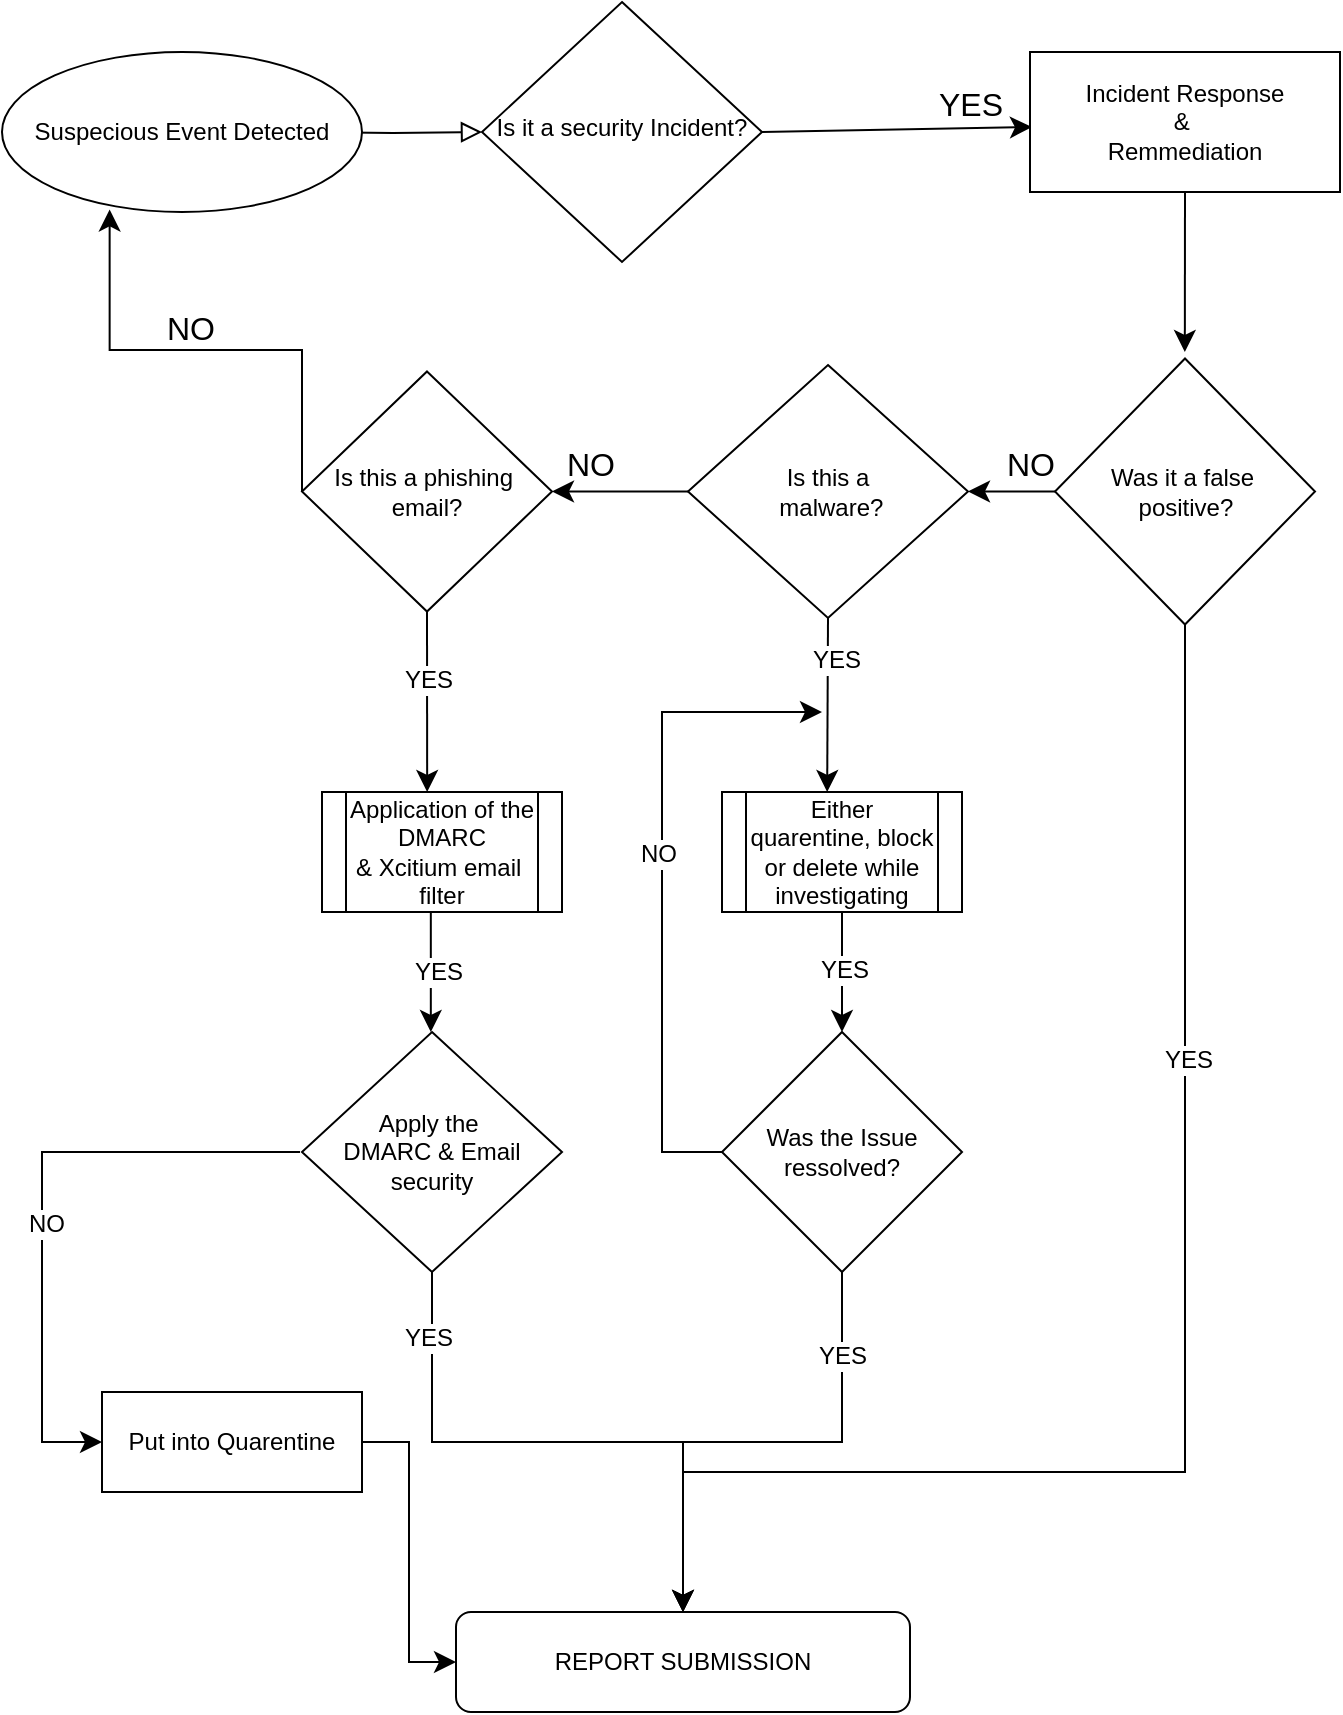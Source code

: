 <mxfile version="24.7.17">
  <diagram id="C5RBs43oDa-KdzZeNtuy" name="Page-1">
    <mxGraphModel dx="1318" dy="614" grid="1" gridSize="10" guides="1" tooltips="1" connect="1" arrows="1" fold="1" page="1" pageScale="1" pageWidth="827" pageHeight="1169" math="0" shadow="0">
      <root>
        <mxCell id="WIyWlLk6GJQsqaUBKTNV-0" />
        <mxCell id="WIyWlLk6GJQsqaUBKTNV-1" parent="WIyWlLk6GJQsqaUBKTNV-0" />
        <mxCell id="WIyWlLk6GJQsqaUBKTNV-2" value="" style="rounded=0;html=1;jettySize=auto;orthogonalLoop=1;fontSize=11;endArrow=block;endFill=0;endSize=8;strokeWidth=1;shadow=0;labelBackgroundColor=none;edgeStyle=orthogonalEdgeStyle;" parent="WIyWlLk6GJQsqaUBKTNV-1" target="WIyWlLk6GJQsqaUBKTNV-6" edge="1">
          <mxGeometry relative="1" as="geometry">
            <mxPoint x="150" y="110" as="sourcePoint" />
          </mxGeometry>
        </mxCell>
        <mxCell id="cdqA0KJlWaNnWs8eYzD0-27" style="edgeStyle=none;curved=1;rounded=0;orthogonalLoop=1;jettySize=auto;html=1;exitX=1;exitY=0.5;exitDx=0;exitDy=0;fontSize=12;startSize=8;endSize=8;entryX=1.016;entryY=0.884;entryDx=0;entryDy=0;entryPerimeter=0;" parent="WIyWlLk6GJQsqaUBKTNV-1" source="WIyWlLk6GJQsqaUBKTNV-6" target="cdqA0KJlWaNnWs8eYzD0-30" edge="1">
          <mxGeometry relative="1" as="geometry">
            <mxPoint x="610" y="105.176" as="targetPoint" />
          </mxGeometry>
        </mxCell>
        <mxCell id="WIyWlLk6GJQsqaUBKTNV-6" value="Is it a security Incident?" style="rhombus;whiteSpace=wrap;html=1;shadow=0;fontFamily=Helvetica;fontSize=12;align=center;strokeWidth=1;spacing=6;spacingTop=-4;" parent="WIyWlLk6GJQsqaUBKTNV-1" vertex="1">
          <mxGeometry x="240" y="45" width="140" height="130" as="geometry" />
        </mxCell>
        <mxCell id="_6PPVcA-6KtyrMoVFvnq-0" value="Suspecious Event Detected" style="ellipse;whiteSpace=wrap;html=1;" parent="WIyWlLk6GJQsqaUBKTNV-1" vertex="1">
          <mxGeometry y="70" width="180" height="80" as="geometry" />
        </mxCell>
        <mxCell id="cdqA0KJlWaNnWs8eYzD0-52" style="edgeStyle=none;curved=1;rounded=0;orthogonalLoop=1;jettySize=auto;html=1;exitX=0.5;exitY=1;exitDx=0;exitDy=0;fontSize=12;startSize=8;endSize=8;" parent="WIyWlLk6GJQsqaUBKTNV-1" source="cdqA0KJlWaNnWs8eYzD0-6" edge="1">
          <mxGeometry relative="1" as="geometry">
            <mxPoint x="591.412" y="220" as="targetPoint" />
          </mxGeometry>
        </mxCell>
        <mxCell id="cdqA0KJlWaNnWs8eYzD0-6" value="Incident Response&lt;div&gt;&amp;amp;&amp;nbsp;&lt;/div&gt;&lt;div&gt;Remmediation&lt;/div&gt;" style="rounded=0;whiteSpace=wrap;html=1;" parent="WIyWlLk6GJQsqaUBKTNV-1" vertex="1">
          <mxGeometry x="514" y="70" width="155" height="70" as="geometry" />
        </mxCell>
        <mxCell id="cdqA0KJlWaNnWs8eYzD0-45" style="edgeStyle=none;curved=1;rounded=0;orthogonalLoop=1;jettySize=auto;html=1;exitX=0;exitY=0.5;exitDx=0;exitDy=0;fontSize=12;startSize=8;endSize=8;entryX=1;entryY=0.5;entryDx=0;entryDy=0;" parent="WIyWlLk6GJQsqaUBKTNV-1" source="cdqA0KJlWaNnWs8eYzD0-7" target="cdqA0KJlWaNnWs8eYzD0-20" edge="1">
          <mxGeometry relative="1" as="geometry">
            <mxPoint x="480" y="362.824" as="targetPoint" />
          </mxGeometry>
        </mxCell>
        <mxCell id="cdqA0KJlWaNnWs8eYzD0-7" value="Was it a false&amp;nbsp;&lt;div&gt;positive?&lt;/div&gt;" style="rhombus;whiteSpace=wrap;html=1;" parent="WIyWlLk6GJQsqaUBKTNV-1" vertex="1">
          <mxGeometry x="526.5" y="223.25" width="130" height="133" as="geometry" />
        </mxCell>
        <mxCell id="cdqA0KJlWaNnWs8eYzD0-55" style="edgeStyle=none;curved=1;rounded=0;orthogonalLoop=1;jettySize=auto;html=1;exitX=0.5;exitY=1;exitDx=0;exitDy=0;fontSize=12;startSize=8;endSize=8;" parent="WIyWlLk6GJQsqaUBKTNV-1" source="cdqA0KJlWaNnWs8eYzD0-13" edge="1">
          <mxGeometry relative="1" as="geometry">
            <mxPoint x="212.588" y="440" as="targetPoint" />
          </mxGeometry>
        </mxCell>
        <mxCell id="RH8Yzj7yN82kzeOvIBwl-4" value="YES" style="edgeLabel;html=1;align=center;verticalAlign=middle;resizable=0;points=[];fontSize=12;" vertex="1" connectable="0" parent="cdqA0KJlWaNnWs8eYzD0-55">
          <mxGeometry x="-0.241" relative="1" as="geometry">
            <mxPoint as="offset" />
          </mxGeometry>
        </mxCell>
        <mxCell id="cdqA0KJlWaNnWs8eYzD0-13" value="Is this a phishing&amp;nbsp;&lt;div&gt;email?&lt;/div&gt;" style="rhombus;whiteSpace=wrap;html=1;" parent="WIyWlLk6GJQsqaUBKTNV-1" vertex="1">
          <mxGeometry x="150" y="229.75" width="125" height="120" as="geometry" />
        </mxCell>
        <mxCell id="cdqA0KJlWaNnWs8eYzD0-47" style="edgeStyle=none;curved=1;rounded=0;orthogonalLoop=1;jettySize=auto;html=1;exitX=0;exitY=0.5;exitDx=0;exitDy=0;entryX=1;entryY=0.5;entryDx=0;entryDy=0;fontSize=12;startSize=8;endSize=8;" parent="WIyWlLk6GJQsqaUBKTNV-1" source="cdqA0KJlWaNnWs8eYzD0-20" target="cdqA0KJlWaNnWs8eYzD0-13" edge="1">
          <mxGeometry relative="1" as="geometry" />
        </mxCell>
        <mxCell id="cdqA0KJlWaNnWs8eYzD0-54" style="edgeStyle=none;curved=1;rounded=0;orthogonalLoop=1;jettySize=auto;html=1;exitX=0.5;exitY=1;exitDx=0;exitDy=0;fontSize=12;startSize=8;endSize=8;" parent="WIyWlLk6GJQsqaUBKTNV-1" source="cdqA0KJlWaNnWs8eYzD0-20" edge="1">
          <mxGeometry relative="1" as="geometry">
            <mxPoint x="412.588" y="440" as="targetPoint" />
          </mxGeometry>
        </mxCell>
        <mxCell id="RH8Yzj7yN82kzeOvIBwl-3" value="YES" style="edgeLabel;html=1;align=center;verticalAlign=middle;resizable=0;points=[];fontSize=12;" vertex="1" connectable="0" parent="cdqA0KJlWaNnWs8eYzD0-54">
          <mxGeometry x="-0.531" y="4" relative="1" as="geometry">
            <mxPoint as="offset" />
          </mxGeometry>
        </mxCell>
        <mxCell id="cdqA0KJlWaNnWs8eYzD0-20" value="Is this a&lt;div&gt;&amp;nbsp;malware?&lt;/div&gt;" style="rhombus;whiteSpace=wrap;html=1;" parent="WIyWlLk6GJQsqaUBKTNV-1" vertex="1">
          <mxGeometry x="343" y="226.5" width="140" height="126.5" as="geometry" />
        </mxCell>
        <mxCell id="cdqA0KJlWaNnWs8eYzD0-30" value="YES" style="text;html=1;align=center;verticalAlign=middle;resizable=0;points=[];autosize=1;strokeColor=none;fillColor=none;fontSize=16;" parent="WIyWlLk6GJQsqaUBKTNV-1" vertex="1">
          <mxGeometry x="454" y="81" width="60" height="30" as="geometry" />
        </mxCell>
        <mxCell id="cdqA0KJlWaNnWs8eYzD0-46" value="NO" style="text;html=1;align=center;verticalAlign=middle;resizable=0;points=[];autosize=1;strokeColor=none;fillColor=none;fontSize=16;" parent="WIyWlLk6GJQsqaUBKTNV-1" vertex="1">
          <mxGeometry x="489" y="261" width="50" height="30" as="geometry" />
        </mxCell>
        <mxCell id="cdqA0KJlWaNnWs8eYzD0-48" value="NO" style="text;html=1;align=center;verticalAlign=middle;resizable=0;points=[];autosize=1;strokeColor=none;fillColor=none;fontSize=16;" parent="WIyWlLk6GJQsqaUBKTNV-1" vertex="1">
          <mxGeometry x="269" y="261" width="50" height="30" as="geometry" />
        </mxCell>
        <mxCell id="RH8Yzj7yN82kzeOvIBwl-1" value="Either quarentine, block or delete while investigating" style="shape=process;whiteSpace=wrap;html=1;backgroundOutline=1;" vertex="1" parent="WIyWlLk6GJQsqaUBKTNV-1">
          <mxGeometry x="360" y="440" width="120" height="60" as="geometry" />
        </mxCell>
        <mxCell id="RH8Yzj7yN82kzeOvIBwl-2" value="Application of the DMARC&lt;div&gt;&amp;amp; Xcitium email&amp;nbsp;&lt;/div&gt;&lt;div&gt;filter&lt;/div&gt;" style="shape=process;whiteSpace=wrap;html=1;backgroundOutline=1;" vertex="1" parent="WIyWlLk6GJQsqaUBKTNV-1">
          <mxGeometry x="160" y="440" width="120" height="60" as="geometry" />
        </mxCell>
        <mxCell id="RH8Yzj7yN82kzeOvIBwl-6" value="" style="edgeStyle=elbowEdgeStyle;elbow=vertical;endArrow=classic;html=1;curved=0;rounded=0;endSize=8;startSize=8;fontSize=12;exitX=0;exitY=0.5;exitDx=0;exitDy=0;entryX=0.299;entryY=0.984;entryDx=0;entryDy=0;entryPerimeter=0;" edge="1" parent="WIyWlLk6GJQsqaUBKTNV-1" source="cdqA0KJlWaNnWs8eYzD0-13" target="_6PPVcA-6KtyrMoVFvnq-0">
          <mxGeometry width="50" height="50" relative="1" as="geometry">
            <mxPoint x="60" y="291" as="sourcePoint" />
            <mxPoint x="110" y="241" as="targetPoint" />
          </mxGeometry>
        </mxCell>
        <mxCell id="RH8Yzj7yN82kzeOvIBwl-7" value="NO" style="text;html=1;align=center;verticalAlign=middle;resizable=0;points=[];autosize=1;strokeColor=none;fillColor=none;fontSize=16;" vertex="1" parent="WIyWlLk6GJQsqaUBKTNV-1">
          <mxGeometry x="69" y="193.25" width="50" height="30" as="geometry" />
        </mxCell>
        <mxCell id="RH8Yzj7yN82kzeOvIBwl-8" value="Apply the&amp;nbsp;&lt;div&gt;DMARC &amp;amp; Email&lt;div&gt;security&lt;/div&gt;&lt;/div&gt;" style="rhombus;whiteSpace=wrap;html=1;" vertex="1" parent="WIyWlLk6GJQsqaUBKTNV-1">
          <mxGeometry x="150" y="560" width="130" height="120" as="geometry" />
        </mxCell>
        <mxCell id="RH8Yzj7yN82kzeOvIBwl-9" value="Was the Issue ressolved?" style="rhombus;whiteSpace=wrap;html=1;" vertex="1" parent="WIyWlLk6GJQsqaUBKTNV-1">
          <mxGeometry x="360" y="560" width="120" height="120" as="geometry" />
        </mxCell>
        <mxCell id="RH8Yzj7yN82kzeOvIBwl-11" value="" style="endArrow=classic;html=1;rounded=0;fontSize=12;startSize=8;endSize=8;curved=1;exitX=0.5;exitY=1;exitDx=0;exitDy=0;entryX=0.5;entryY=0;entryDx=0;entryDy=0;" edge="1" parent="WIyWlLk6GJQsqaUBKTNV-1" source="RH8Yzj7yN82kzeOvIBwl-1" target="RH8Yzj7yN82kzeOvIBwl-9">
          <mxGeometry width="50" height="50" relative="1" as="geometry">
            <mxPoint x="476.5" y="550" as="sourcePoint" />
            <mxPoint x="526.5" y="500" as="targetPoint" />
          </mxGeometry>
        </mxCell>
        <mxCell id="RH8Yzj7yN82kzeOvIBwl-14" value="YES" style="edgeLabel;html=1;align=center;verticalAlign=middle;resizable=0;points=[];fontSize=12;" vertex="1" connectable="0" parent="RH8Yzj7yN82kzeOvIBwl-11">
          <mxGeometry x="-0.055" y="1" relative="1" as="geometry">
            <mxPoint as="offset" />
          </mxGeometry>
        </mxCell>
        <mxCell id="RH8Yzj7yN82kzeOvIBwl-12" value="" style="endArrow=classic;html=1;rounded=0;fontSize=12;startSize=8;endSize=8;curved=1;exitX=0.5;exitY=1;exitDx=0;exitDy=0;entryX=0.5;entryY=0;entryDx=0;entryDy=0;" edge="1" parent="WIyWlLk6GJQsqaUBKTNV-1">
          <mxGeometry width="50" height="50" relative="1" as="geometry">
            <mxPoint x="214.41" y="500" as="sourcePoint" />
            <mxPoint x="214.41" y="560" as="targetPoint" />
          </mxGeometry>
        </mxCell>
        <mxCell id="RH8Yzj7yN82kzeOvIBwl-13" value="YES" style="edgeLabel;html=1;align=center;verticalAlign=middle;resizable=0;points=[];fontSize=12;" vertex="1" connectable="0" parent="RH8Yzj7yN82kzeOvIBwl-12">
          <mxGeometry x="-0.016" y="3" relative="1" as="geometry">
            <mxPoint as="offset" />
          </mxGeometry>
        </mxCell>
        <mxCell id="RH8Yzj7yN82kzeOvIBwl-15" value="" style="edgeStyle=elbowEdgeStyle;elbow=horizontal;endArrow=classic;html=1;curved=0;rounded=0;endSize=8;startSize=8;fontSize=12;" edge="1" parent="WIyWlLk6GJQsqaUBKTNV-1">
          <mxGeometry width="50" height="50" relative="1" as="geometry">
            <mxPoint x="360" y="620" as="sourcePoint" />
            <mxPoint x="410" y="400" as="targetPoint" />
            <Array as="points">
              <mxPoint x="330" y="580" />
            </Array>
          </mxGeometry>
        </mxCell>
        <mxCell id="RH8Yzj7yN82kzeOvIBwl-16" value="NO" style="edgeLabel;html=1;align=center;verticalAlign=middle;resizable=0;points=[];fontSize=12;" vertex="1" connectable="0" parent="RH8Yzj7yN82kzeOvIBwl-15">
          <mxGeometry x="0.087" y="2" relative="1" as="geometry">
            <mxPoint as="offset" />
          </mxGeometry>
        </mxCell>
        <mxCell id="RH8Yzj7yN82kzeOvIBwl-17" value="" style="edgeStyle=elbowEdgeStyle;elbow=horizontal;endArrow=classic;html=1;curved=0;rounded=0;endSize=8;startSize=8;fontSize=12;entryX=0;entryY=0.5;entryDx=0;entryDy=0;" edge="1" parent="WIyWlLk6GJQsqaUBKTNV-1" target="RH8Yzj7yN82kzeOvIBwl-26">
          <mxGeometry width="50" height="50" relative="1" as="geometry">
            <mxPoint x="149" y="620" as="sourcePoint" />
            <mxPoint x="70" y="720" as="targetPoint" />
            <Array as="points">
              <mxPoint x="20" y="640" />
            </Array>
          </mxGeometry>
        </mxCell>
        <mxCell id="RH8Yzj7yN82kzeOvIBwl-18" value="NO" style="edgeLabel;html=1;align=center;verticalAlign=middle;resizable=0;points=[];fontSize=12;" vertex="1" connectable="0" parent="RH8Yzj7yN82kzeOvIBwl-17">
          <mxGeometry x="0.087" y="2" relative="1" as="geometry">
            <mxPoint as="offset" />
          </mxGeometry>
        </mxCell>
        <mxCell id="RH8Yzj7yN82kzeOvIBwl-19" value="REPORT SUBMISSION" style="rounded=1;whiteSpace=wrap;html=1;" vertex="1" parent="WIyWlLk6GJQsqaUBKTNV-1">
          <mxGeometry x="227" y="850" width="227" height="50" as="geometry" />
        </mxCell>
        <mxCell id="RH8Yzj7yN82kzeOvIBwl-20" value="" style="edgeStyle=elbowEdgeStyle;elbow=vertical;endArrow=classic;html=1;curved=0;rounded=0;endSize=8;startSize=8;fontSize=12;exitX=0.5;exitY=1;exitDx=0;exitDy=0;" edge="1" parent="WIyWlLk6GJQsqaUBKTNV-1" source="cdqA0KJlWaNnWs8eYzD0-7" target="RH8Yzj7yN82kzeOvIBwl-19">
          <mxGeometry width="50" height="50" relative="1" as="geometry">
            <mxPoint x="540" y="640" as="sourcePoint" />
            <mxPoint x="510" y="840" as="targetPoint" />
            <Array as="points">
              <mxPoint x="620" y="780" />
            </Array>
          </mxGeometry>
        </mxCell>
        <mxCell id="RH8Yzj7yN82kzeOvIBwl-25" value="YES" style="edgeLabel;html=1;align=center;verticalAlign=middle;resizable=0;points=[];fontSize=12;" vertex="1" connectable="0" parent="RH8Yzj7yN82kzeOvIBwl-20">
          <mxGeometry x="-0.417" y="1" relative="1" as="geometry">
            <mxPoint as="offset" />
          </mxGeometry>
        </mxCell>
        <mxCell id="RH8Yzj7yN82kzeOvIBwl-21" value="" style="edgeStyle=elbowEdgeStyle;elbow=vertical;endArrow=classic;html=1;curved=0;rounded=0;endSize=8;startSize=8;fontSize=12;exitX=0.5;exitY=1;exitDx=0;exitDy=0;entryX=0.5;entryY=0;entryDx=0;entryDy=0;" edge="1" parent="WIyWlLk6GJQsqaUBKTNV-1" source="RH8Yzj7yN82kzeOvIBwl-8" target="RH8Yzj7yN82kzeOvIBwl-19">
          <mxGeometry width="50" height="50" relative="1" as="geometry">
            <mxPoint x="230" y="710" as="sourcePoint" />
            <mxPoint x="280" y="660" as="targetPoint" />
          </mxGeometry>
        </mxCell>
        <mxCell id="RH8Yzj7yN82kzeOvIBwl-24" value="YES" style="edgeLabel;html=1;align=center;verticalAlign=middle;resizable=0;points=[];fontSize=12;" vertex="1" connectable="0" parent="RH8Yzj7yN82kzeOvIBwl-21">
          <mxGeometry x="-0.781" y="-2" relative="1" as="geometry">
            <mxPoint as="offset" />
          </mxGeometry>
        </mxCell>
        <mxCell id="RH8Yzj7yN82kzeOvIBwl-22" value="" style="edgeStyle=elbowEdgeStyle;elbow=vertical;endArrow=classic;html=1;curved=0;rounded=0;endSize=8;startSize=8;fontSize=12;exitX=0.5;exitY=1;exitDx=0;exitDy=0;entryX=0.5;entryY=0;entryDx=0;entryDy=0;" edge="1" parent="WIyWlLk6GJQsqaUBKTNV-1" source="RH8Yzj7yN82kzeOvIBwl-9" target="RH8Yzj7yN82kzeOvIBwl-19">
          <mxGeometry width="50" height="50" relative="1" as="geometry">
            <mxPoint x="540" y="640" as="sourcePoint" />
            <mxPoint x="340" y="790" as="targetPoint" />
          </mxGeometry>
        </mxCell>
        <mxCell id="RH8Yzj7yN82kzeOvIBwl-23" value="YES" style="edgeLabel;html=1;align=center;verticalAlign=middle;resizable=0;points=[];fontSize=12;" vertex="1" connectable="0" parent="RH8Yzj7yN82kzeOvIBwl-22">
          <mxGeometry x="-0.663" relative="1" as="geometry">
            <mxPoint as="offset" />
          </mxGeometry>
        </mxCell>
        <mxCell id="RH8Yzj7yN82kzeOvIBwl-26" value="Put into Quarentine" style="rounded=0;whiteSpace=wrap;html=1;" vertex="1" parent="WIyWlLk6GJQsqaUBKTNV-1">
          <mxGeometry x="50" y="740" width="130" height="50" as="geometry" />
        </mxCell>
        <mxCell id="RH8Yzj7yN82kzeOvIBwl-28" value="" style="edgeStyle=elbowEdgeStyle;elbow=horizontal;endArrow=classic;html=1;curved=0;rounded=0;endSize=8;startSize=8;fontSize=12;exitX=1;exitY=0.5;exitDx=0;exitDy=0;entryX=0;entryY=0.5;entryDx=0;entryDy=0;" edge="1" parent="WIyWlLk6GJQsqaUBKTNV-1" source="RH8Yzj7yN82kzeOvIBwl-26" target="RH8Yzj7yN82kzeOvIBwl-19">
          <mxGeometry width="50" height="50" relative="1" as="geometry">
            <mxPoint x="100" y="900" as="sourcePoint" />
            <mxPoint x="150" y="850" as="targetPoint" />
          </mxGeometry>
        </mxCell>
      </root>
    </mxGraphModel>
  </diagram>
</mxfile>
